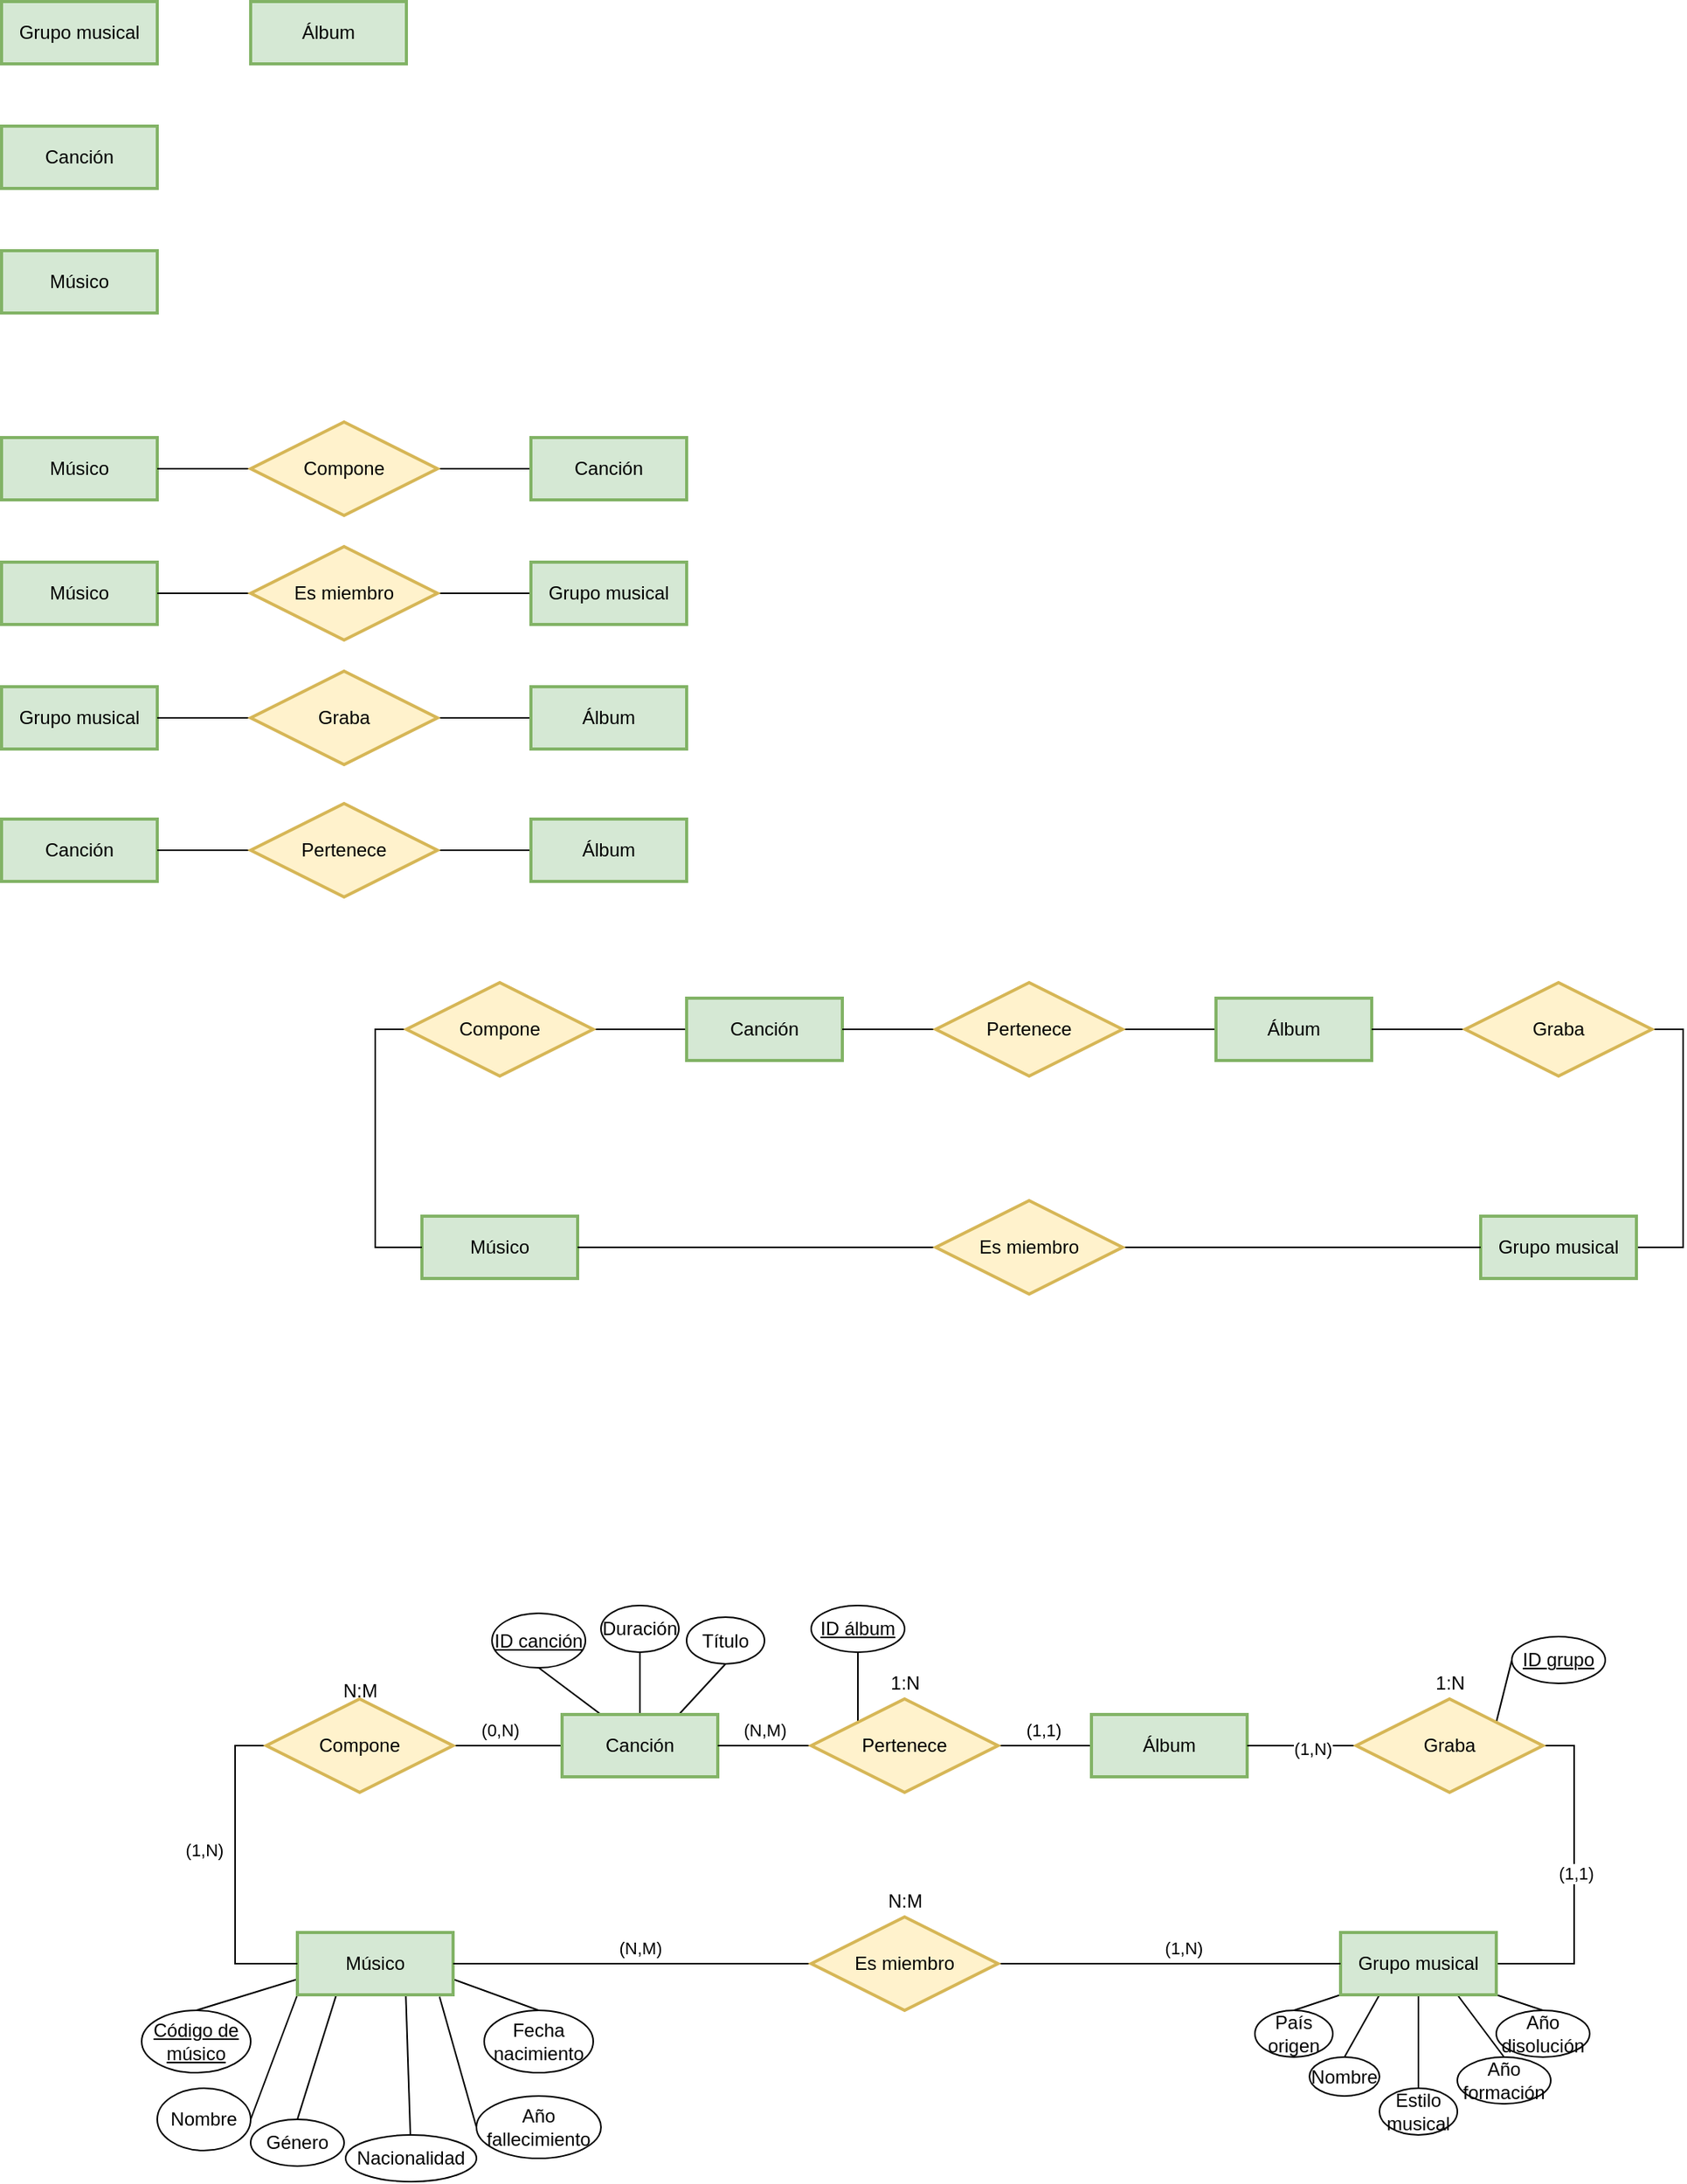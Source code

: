 <mxfile version="20.5.1" type="github">
  <diagram id="CJfv9iZg5P7FjEcWh2f2" name="Página-1">
    <mxGraphModel dx="1185" dy="643" grid="1" gridSize="10" guides="1" tooltips="1" connect="1" arrows="1" fold="1" page="1" pageScale="1" pageWidth="827" pageHeight="1169" math="0" shadow="0">
      <root>
        <mxCell id="0" />
        <mxCell id="1" parent="0" />
        <mxCell id="u3OVXh_-RhlKzZClgj6L-1" value="&lt;div&gt;Grupo musical&lt;/div&gt;" style="whiteSpace=wrap;html=1;align=center;strokeWidth=2;fillColor=#d5e8d4;strokeColor=#82b366;" parent="1" vertex="1">
          <mxGeometry x="40" y="40" width="100" height="40" as="geometry" />
        </mxCell>
        <mxCell id="u3OVXh_-RhlKzZClgj6L-2" value="Canción" style="whiteSpace=wrap;html=1;align=center;strokeWidth=2;fillColor=#d5e8d4;strokeColor=#82b366;" parent="1" vertex="1">
          <mxGeometry x="40" y="120" width="100" height="40" as="geometry" />
        </mxCell>
        <mxCell id="u3OVXh_-RhlKzZClgj6L-3" value="Músico" style="whiteSpace=wrap;html=1;align=center;strokeWidth=2;fillColor=#d5e8d4;strokeColor=#82b366;" parent="1" vertex="1">
          <mxGeometry x="40" y="200" width="100" height="40" as="geometry" />
        </mxCell>
        <mxCell id="u3OVXh_-RhlKzZClgj6L-4" value="&lt;div&gt;Álbum&lt;/div&gt;" style="whiteSpace=wrap;html=1;align=center;strokeWidth=2;fillColor=#d5e8d4;strokeColor=#82b366;" parent="1" vertex="1">
          <mxGeometry x="200" y="40" width="100" height="40" as="geometry" />
        </mxCell>
        <mxCell id="u3OVXh_-RhlKzZClgj6L-5" value="Músico" style="whiteSpace=wrap;html=1;align=center;strokeWidth=2;fillColor=#d5e8d4;strokeColor=#82b366;" parent="1" vertex="1">
          <mxGeometry x="40" y="320" width="100" height="40" as="geometry" />
        </mxCell>
        <mxCell id="u3OVXh_-RhlKzZClgj6L-8" style="edgeStyle=orthogonalEdgeStyle;rounded=0;orthogonalLoop=1;jettySize=auto;html=1;exitX=0;exitY=0.5;exitDx=0;exitDy=0;entryX=1;entryY=0.5;entryDx=0;entryDy=0;endArrow=none;endFill=0;" parent="1" source="u3OVXh_-RhlKzZClgj6L-6" target="u3OVXh_-RhlKzZClgj6L-5" edge="1">
          <mxGeometry relative="1" as="geometry" />
        </mxCell>
        <mxCell id="u3OVXh_-RhlKzZClgj6L-9" style="edgeStyle=orthogonalEdgeStyle;rounded=0;orthogonalLoop=1;jettySize=auto;html=1;exitX=1;exitY=0.5;exitDx=0;exitDy=0;entryX=0;entryY=0.5;entryDx=0;entryDy=0;endArrow=none;endFill=0;" parent="1" source="u3OVXh_-RhlKzZClgj6L-6" target="u3OVXh_-RhlKzZClgj6L-7" edge="1">
          <mxGeometry relative="1" as="geometry" />
        </mxCell>
        <mxCell id="u3OVXh_-RhlKzZClgj6L-6" value="Compone" style="shape=rhombus;perimeter=rhombusPerimeter;whiteSpace=wrap;html=1;align=center;strokeWidth=2;fillColor=#fff2cc;strokeColor=#d6b656;" parent="1" vertex="1">
          <mxGeometry x="200" y="310" width="120" height="60" as="geometry" />
        </mxCell>
        <mxCell id="u3OVXh_-RhlKzZClgj6L-7" value="Canción" style="whiteSpace=wrap;html=1;align=center;strokeWidth=2;fillColor=#d5e8d4;strokeColor=#82b366;" parent="1" vertex="1">
          <mxGeometry x="380" y="320" width="100" height="40" as="geometry" />
        </mxCell>
        <mxCell id="u3OVXh_-RhlKzZClgj6L-14" value="Músico" style="whiteSpace=wrap;html=1;align=center;strokeWidth=2;fillColor=#d5e8d4;strokeColor=#82b366;" parent="1" vertex="1">
          <mxGeometry x="40" y="400" width="100" height="40" as="geometry" />
        </mxCell>
        <mxCell id="u3OVXh_-RhlKzZClgj6L-15" style="edgeStyle=orthogonalEdgeStyle;rounded=0;orthogonalLoop=1;jettySize=auto;html=1;exitX=0;exitY=0.5;exitDx=0;exitDy=0;entryX=1;entryY=0.5;entryDx=0;entryDy=0;endArrow=none;endFill=0;" parent="1" source="u3OVXh_-RhlKzZClgj6L-17" target="u3OVXh_-RhlKzZClgj6L-14" edge="1">
          <mxGeometry relative="1" as="geometry" />
        </mxCell>
        <mxCell id="u3OVXh_-RhlKzZClgj6L-16" style="edgeStyle=orthogonalEdgeStyle;rounded=0;orthogonalLoop=1;jettySize=auto;html=1;exitX=1;exitY=0.5;exitDx=0;exitDy=0;entryX=0;entryY=0.5;entryDx=0;entryDy=0;endArrow=none;endFill=0;" parent="1" source="u3OVXh_-RhlKzZClgj6L-17" target="u3OVXh_-RhlKzZClgj6L-18" edge="1">
          <mxGeometry relative="1" as="geometry" />
        </mxCell>
        <mxCell id="u3OVXh_-RhlKzZClgj6L-17" value="Es miembro" style="shape=rhombus;perimeter=rhombusPerimeter;whiteSpace=wrap;html=1;align=center;strokeWidth=2;fillColor=#fff2cc;strokeColor=#d6b656;" parent="1" vertex="1">
          <mxGeometry x="200" y="390" width="120" height="60" as="geometry" />
        </mxCell>
        <mxCell id="u3OVXh_-RhlKzZClgj6L-18" value="Grupo musical" style="whiteSpace=wrap;html=1;align=center;strokeWidth=2;fillColor=#d5e8d4;strokeColor=#82b366;" parent="1" vertex="1">
          <mxGeometry x="380" y="400" width="100" height="40" as="geometry" />
        </mxCell>
        <mxCell id="u3OVXh_-RhlKzZClgj6L-19" value="Grupo musical" style="whiteSpace=wrap;html=1;align=center;strokeWidth=2;fillColor=#d5e8d4;strokeColor=#82b366;" parent="1" vertex="1">
          <mxGeometry x="40" y="480" width="100" height="40" as="geometry" />
        </mxCell>
        <mxCell id="u3OVXh_-RhlKzZClgj6L-20" style="edgeStyle=orthogonalEdgeStyle;rounded=0;orthogonalLoop=1;jettySize=auto;html=1;exitX=0;exitY=0.5;exitDx=0;exitDy=0;entryX=1;entryY=0.5;entryDx=0;entryDy=0;endArrow=none;endFill=0;" parent="1" source="u3OVXh_-RhlKzZClgj6L-22" target="u3OVXh_-RhlKzZClgj6L-19" edge="1">
          <mxGeometry relative="1" as="geometry" />
        </mxCell>
        <mxCell id="u3OVXh_-RhlKzZClgj6L-21" style="edgeStyle=orthogonalEdgeStyle;rounded=0;orthogonalLoop=1;jettySize=auto;html=1;exitX=1;exitY=0.5;exitDx=0;exitDy=0;entryX=0;entryY=0.5;entryDx=0;entryDy=0;endArrow=none;endFill=0;" parent="1" source="u3OVXh_-RhlKzZClgj6L-22" target="u3OVXh_-RhlKzZClgj6L-23" edge="1">
          <mxGeometry relative="1" as="geometry" />
        </mxCell>
        <mxCell id="u3OVXh_-RhlKzZClgj6L-22" value="Graba" style="shape=rhombus;perimeter=rhombusPerimeter;whiteSpace=wrap;html=1;align=center;strokeWidth=2;fillColor=#fff2cc;strokeColor=#d6b656;" parent="1" vertex="1">
          <mxGeometry x="200" y="470" width="120" height="60" as="geometry" />
        </mxCell>
        <mxCell id="u3OVXh_-RhlKzZClgj6L-23" value="Álbum" style="whiteSpace=wrap;html=1;align=center;strokeWidth=2;fillColor=#d5e8d4;strokeColor=#82b366;" parent="1" vertex="1">
          <mxGeometry x="380" y="480" width="100" height="40" as="geometry" />
        </mxCell>
        <mxCell id="u3OVXh_-RhlKzZClgj6L-26" value="Canción" style="whiteSpace=wrap;html=1;align=center;strokeWidth=2;fillColor=#d5e8d4;strokeColor=#82b366;" parent="1" vertex="1">
          <mxGeometry x="40" y="565" width="100" height="40" as="geometry" />
        </mxCell>
        <mxCell id="u3OVXh_-RhlKzZClgj6L-27" style="edgeStyle=orthogonalEdgeStyle;rounded=0;orthogonalLoop=1;jettySize=auto;html=1;exitX=0;exitY=0.5;exitDx=0;exitDy=0;entryX=1;entryY=0.5;entryDx=0;entryDy=0;endArrow=none;endFill=0;" parent="1" source="u3OVXh_-RhlKzZClgj6L-29" target="u3OVXh_-RhlKzZClgj6L-26" edge="1">
          <mxGeometry relative="1" as="geometry" />
        </mxCell>
        <mxCell id="u3OVXh_-RhlKzZClgj6L-28" style="edgeStyle=orthogonalEdgeStyle;rounded=0;orthogonalLoop=1;jettySize=auto;html=1;exitX=1;exitY=0.5;exitDx=0;exitDy=0;entryX=0;entryY=0.5;entryDx=0;entryDy=0;endArrow=none;endFill=0;" parent="1" source="u3OVXh_-RhlKzZClgj6L-29" target="u3OVXh_-RhlKzZClgj6L-30" edge="1">
          <mxGeometry relative="1" as="geometry" />
        </mxCell>
        <mxCell id="u3OVXh_-RhlKzZClgj6L-29" value="Pertenece" style="shape=rhombus;perimeter=rhombusPerimeter;whiteSpace=wrap;html=1;align=center;strokeWidth=2;fillColor=#fff2cc;strokeColor=#d6b656;" parent="1" vertex="1">
          <mxGeometry x="200" y="555" width="120" height="60" as="geometry" />
        </mxCell>
        <mxCell id="u3OVXh_-RhlKzZClgj6L-30" value="Álbum" style="whiteSpace=wrap;html=1;align=center;strokeWidth=2;fillColor=#d5e8d4;strokeColor=#82b366;" parent="1" vertex="1">
          <mxGeometry x="380" y="565" width="100" height="40" as="geometry" />
        </mxCell>
        <mxCell id="u3OVXh_-RhlKzZClgj6L-31" value="Músico" style="whiteSpace=wrap;html=1;align=center;strokeWidth=2;fillColor=#d5e8d4;strokeColor=#82b366;" parent="1" vertex="1">
          <mxGeometry x="310" y="820" width="100" height="40" as="geometry" />
        </mxCell>
        <mxCell id="u3OVXh_-RhlKzZClgj6L-33" style="edgeStyle=orthogonalEdgeStyle;rounded=0;orthogonalLoop=1;jettySize=auto;html=1;exitX=1;exitY=0.5;exitDx=0;exitDy=0;entryX=0;entryY=0.5;entryDx=0;entryDy=0;endArrow=none;endFill=0;" parent="1" source="u3OVXh_-RhlKzZClgj6L-34" target="u3OVXh_-RhlKzZClgj6L-35" edge="1">
          <mxGeometry relative="1" as="geometry" />
        </mxCell>
        <mxCell id="u3OVXh_-RhlKzZClgj6L-48" style="edgeStyle=orthogonalEdgeStyle;rounded=0;orthogonalLoop=1;jettySize=auto;html=1;exitX=0;exitY=0.5;exitDx=0;exitDy=0;entryX=0;entryY=0.5;entryDx=0;entryDy=0;endArrow=none;endFill=0;" parent="1" source="u3OVXh_-RhlKzZClgj6L-34" target="u3OVXh_-RhlKzZClgj6L-31" edge="1">
          <mxGeometry relative="1" as="geometry" />
        </mxCell>
        <mxCell id="u3OVXh_-RhlKzZClgj6L-34" value="Compone" style="shape=rhombus;perimeter=rhombusPerimeter;whiteSpace=wrap;html=1;align=center;strokeWidth=2;fillColor=#fff2cc;strokeColor=#d6b656;" parent="1" vertex="1">
          <mxGeometry x="300" y="670" width="120" height="60" as="geometry" />
        </mxCell>
        <mxCell id="u3OVXh_-RhlKzZClgj6L-35" value="Canción" style="whiteSpace=wrap;html=1;align=center;strokeWidth=2;fillColor=#d5e8d4;strokeColor=#82b366;" parent="1" vertex="1">
          <mxGeometry x="480" y="680" width="100" height="40" as="geometry" />
        </mxCell>
        <mxCell id="u3OVXh_-RhlKzZClgj6L-37" style="edgeStyle=orthogonalEdgeStyle;rounded=0;orthogonalLoop=1;jettySize=auto;html=1;exitX=1;exitY=0.5;exitDx=0;exitDy=0;entryX=0;entryY=0.5;entryDx=0;entryDy=0;endArrow=none;endFill=0;" parent="1" source="u3OVXh_-RhlKzZClgj6L-38" target="u3OVXh_-RhlKzZClgj6L-39" edge="1">
          <mxGeometry relative="1" as="geometry" />
        </mxCell>
        <mxCell id="u3OVXh_-RhlKzZClgj6L-40" style="edgeStyle=orthogonalEdgeStyle;rounded=0;orthogonalLoop=1;jettySize=auto;html=1;exitX=0;exitY=0.5;exitDx=0;exitDy=0;entryX=1;entryY=0.5;entryDx=0;entryDy=0;endArrow=none;endFill=0;" parent="1" source="u3OVXh_-RhlKzZClgj6L-38" target="u3OVXh_-RhlKzZClgj6L-35" edge="1">
          <mxGeometry relative="1" as="geometry" />
        </mxCell>
        <mxCell id="u3OVXh_-RhlKzZClgj6L-38" value="Pertenece" style="shape=rhombus;perimeter=rhombusPerimeter;whiteSpace=wrap;html=1;align=center;strokeWidth=2;fillColor=#fff2cc;strokeColor=#d6b656;" parent="1" vertex="1">
          <mxGeometry x="640" y="670" width="120" height="60" as="geometry" />
        </mxCell>
        <mxCell id="u3OVXh_-RhlKzZClgj6L-39" value="Álbum" style="whiteSpace=wrap;html=1;align=center;strokeWidth=2;fillColor=#d5e8d4;strokeColor=#82b366;" parent="1" vertex="1">
          <mxGeometry x="820" y="680" width="100" height="40" as="geometry" />
        </mxCell>
        <mxCell id="u3OVXh_-RhlKzZClgj6L-44" style="edgeStyle=orthogonalEdgeStyle;rounded=0;orthogonalLoop=1;jettySize=auto;html=1;exitX=0;exitY=0.5;exitDx=0;exitDy=0;entryX=1;entryY=0.5;entryDx=0;entryDy=0;endArrow=none;endFill=0;" parent="1" source="u3OVXh_-RhlKzZClgj6L-41" target="u3OVXh_-RhlKzZClgj6L-39" edge="1">
          <mxGeometry relative="1" as="geometry" />
        </mxCell>
        <mxCell id="u3OVXh_-RhlKzZClgj6L-49" style="edgeStyle=orthogonalEdgeStyle;rounded=0;orthogonalLoop=1;jettySize=auto;html=1;exitX=1;exitY=0.5;exitDx=0;exitDy=0;entryX=1;entryY=0.5;entryDx=0;entryDy=0;endArrow=none;endFill=0;" parent="1" source="u3OVXh_-RhlKzZClgj6L-41" target="u3OVXh_-RhlKzZClgj6L-42" edge="1">
          <mxGeometry relative="1" as="geometry" />
        </mxCell>
        <mxCell id="u3OVXh_-RhlKzZClgj6L-41" value="Graba" style="shape=rhombus;perimeter=rhombusPerimeter;whiteSpace=wrap;html=1;align=center;strokeWidth=2;fillColor=#fff2cc;strokeColor=#d6b656;" parent="1" vertex="1">
          <mxGeometry x="980" y="670" width="120" height="60" as="geometry" />
        </mxCell>
        <mxCell id="u3OVXh_-RhlKzZClgj6L-42" value="Grupo musical" style="whiteSpace=wrap;html=1;align=center;strokeWidth=2;fillColor=#d5e8d4;strokeColor=#82b366;" parent="1" vertex="1">
          <mxGeometry x="990" y="820" width="100" height="40" as="geometry" />
        </mxCell>
        <mxCell id="u3OVXh_-RhlKzZClgj6L-50" style="edgeStyle=orthogonalEdgeStyle;rounded=0;orthogonalLoop=1;jettySize=auto;html=1;exitX=1;exitY=0.5;exitDx=0;exitDy=0;entryX=0;entryY=0.5;entryDx=0;entryDy=0;endArrow=none;endFill=0;" parent="1" source="u3OVXh_-RhlKzZClgj6L-45" target="u3OVXh_-RhlKzZClgj6L-42" edge="1">
          <mxGeometry relative="1" as="geometry" />
        </mxCell>
        <mxCell id="u3OVXh_-RhlKzZClgj6L-51" style="edgeStyle=orthogonalEdgeStyle;rounded=0;orthogonalLoop=1;jettySize=auto;html=1;exitX=0;exitY=0.5;exitDx=0;exitDy=0;entryX=1;entryY=0.5;entryDx=0;entryDy=0;endArrow=none;endFill=0;" parent="1" source="u3OVXh_-RhlKzZClgj6L-45" target="u3OVXh_-RhlKzZClgj6L-31" edge="1">
          <mxGeometry relative="1" as="geometry" />
        </mxCell>
        <mxCell id="u3OVXh_-RhlKzZClgj6L-45" value="Es miembro" style="shape=rhombus;perimeter=rhombusPerimeter;whiteSpace=wrap;html=1;align=center;strokeWidth=2;fillColor=#fff2cc;strokeColor=#d6b656;" parent="1" vertex="1">
          <mxGeometry x="640" y="810" width="120" height="60" as="geometry" />
        </mxCell>
        <mxCell id="ywGeLPf2NP--qqiTYeys-19" style="rounded=0;orthogonalLoop=1;jettySize=auto;html=1;exitX=0;exitY=0.75;exitDx=0;exitDy=0;entryX=0.5;entryY=0;entryDx=0;entryDy=0;endArrow=none;endFill=0;" edge="1" parent="1" source="u3OVXh_-RhlKzZClgj6L-52" target="ywGeLPf2NP--qqiTYeys-12">
          <mxGeometry relative="1" as="geometry" />
        </mxCell>
        <mxCell id="ywGeLPf2NP--qqiTYeys-20" style="rounded=0;orthogonalLoop=1;jettySize=auto;html=1;exitX=0;exitY=1;exitDx=0;exitDy=0;entryX=1;entryY=0.5;entryDx=0;entryDy=0;endArrow=none;endFill=0;" edge="1" parent="1" source="u3OVXh_-RhlKzZClgj6L-52" target="ywGeLPf2NP--qqiTYeys-11">
          <mxGeometry relative="1" as="geometry" />
        </mxCell>
        <mxCell id="ywGeLPf2NP--qqiTYeys-21" style="rounded=0;orthogonalLoop=1;jettySize=auto;html=1;exitX=0.25;exitY=1;exitDx=0;exitDy=0;entryX=0.5;entryY=0;entryDx=0;entryDy=0;endArrow=none;endFill=0;" edge="1" parent="1" source="u3OVXh_-RhlKzZClgj6L-52" target="ywGeLPf2NP--qqiTYeys-16">
          <mxGeometry relative="1" as="geometry" />
        </mxCell>
        <mxCell id="ywGeLPf2NP--qqiTYeys-22" style="edgeStyle=none;rounded=0;orthogonalLoop=1;jettySize=auto;html=1;exitX=0.696;exitY=0.975;exitDx=0;exitDy=0;endArrow=none;endFill=0;exitPerimeter=0;" edge="1" parent="1" source="u3OVXh_-RhlKzZClgj6L-52" target="ywGeLPf2NP--qqiTYeys-17">
          <mxGeometry relative="1" as="geometry" />
        </mxCell>
        <mxCell id="ywGeLPf2NP--qqiTYeys-23" style="edgeStyle=none;rounded=0;orthogonalLoop=1;jettySize=auto;html=1;exitX=0.913;exitY=1.032;exitDx=0;exitDy=0;entryX=0;entryY=0.5;entryDx=0;entryDy=0;endArrow=none;endFill=0;exitPerimeter=0;" edge="1" parent="1" source="u3OVXh_-RhlKzZClgj6L-52" target="ywGeLPf2NP--qqiTYeys-14">
          <mxGeometry relative="1" as="geometry" />
        </mxCell>
        <mxCell id="ywGeLPf2NP--qqiTYeys-24" style="edgeStyle=none;rounded=0;orthogonalLoop=1;jettySize=auto;html=1;exitX=1;exitY=0.75;exitDx=0;exitDy=0;entryX=0.5;entryY=0;entryDx=0;entryDy=0;endArrow=none;endFill=0;" edge="1" parent="1" source="u3OVXh_-RhlKzZClgj6L-52" target="ywGeLPf2NP--qqiTYeys-13">
          <mxGeometry relative="1" as="geometry" />
        </mxCell>
        <mxCell id="u3OVXh_-RhlKzZClgj6L-52" value="Músico" style="whiteSpace=wrap;html=1;align=center;strokeWidth=2;fillColor=#d5e8d4;strokeColor=#82b366;" parent="1" vertex="1">
          <mxGeometry x="230" y="1280" width="100" height="40" as="geometry" />
        </mxCell>
        <mxCell id="u3OVXh_-RhlKzZClgj6L-53" style="edgeStyle=orthogonalEdgeStyle;rounded=0;orthogonalLoop=1;jettySize=auto;html=1;exitX=1;exitY=0.5;exitDx=0;exitDy=0;entryX=0;entryY=0.5;entryDx=0;entryDy=0;endArrow=none;endFill=0;" parent="1" source="u3OVXh_-RhlKzZClgj6L-55" target="u3OVXh_-RhlKzZClgj6L-56" edge="1">
          <mxGeometry relative="1" as="geometry">
            <Array as="points">
              <mxPoint x="370" y="1160" />
              <mxPoint x="370" y="1160" />
            </Array>
          </mxGeometry>
        </mxCell>
        <mxCell id="ywGeLPf2NP--qqiTYeys-3" value="(0,N)" style="edgeLabel;html=1;align=center;verticalAlign=middle;resizable=0;points=[];" vertex="1" connectable="0" parent="u3OVXh_-RhlKzZClgj6L-53">
          <mxGeometry x="0.203" relative="1" as="geometry">
            <mxPoint x="-12" y="-10" as="offset" />
          </mxGeometry>
        </mxCell>
        <mxCell id="u3OVXh_-RhlKzZClgj6L-54" style="edgeStyle=orthogonalEdgeStyle;rounded=0;orthogonalLoop=1;jettySize=auto;html=1;exitX=0;exitY=0.5;exitDx=0;exitDy=0;entryX=0;entryY=0.5;entryDx=0;entryDy=0;endArrow=none;endFill=0;" parent="1" source="u3OVXh_-RhlKzZClgj6L-55" target="u3OVXh_-RhlKzZClgj6L-52" edge="1">
          <mxGeometry relative="1" as="geometry" />
        </mxCell>
        <mxCell id="ywGeLPf2NP--qqiTYeys-2" value="(1,N)" style="edgeLabel;html=1;align=center;verticalAlign=middle;resizable=0;points=[];" vertex="1" connectable="0" parent="u3OVXh_-RhlKzZClgj6L-54">
          <mxGeometry x="-0.132" y="-2" relative="1" as="geometry">
            <mxPoint x="-18" as="offset" />
          </mxGeometry>
        </mxCell>
        <mxCell id="u3OVXh_-RhlKzZClgj6L-55" value="Compone" style="shape=rhombus;perimeter=rhombusPerimeter;whiteSpace=wrap;html=1;align=center;strokeWidth=2;fillColor=#fff2cc;strokeColor=#d6b656;" parent="1" vertex="1">
          <mxGeometry x="210" y="1130" width="120" height="60" as="geometry" />
        </mxCell>
        <mxCell id="ywGeLPf2NP--qqiTYeys-51" style="rounded=0;orthogonalLoop=1;jettySize=auto;html=1;exitX=0.25;exitY=0;exitDx=0;exitDy=0;entryX=0.5;entryY=1;entryDx=0;entryDy=0;endArrow=none;endFill=0;" edge="1" parent="1" source="u3OVXh_-RhlKzZClgj6L-56" target="ywGeLPf2NP--qqiTYeys-48">
          <mxGeometry relative="1" as="geometry" />
        </mxCell>
        <mxCell id="ywGeLPf2NP--qqiTYeys-52" style="edgeStyle=none;rounded=0;orthogonalLoop=1;jettySize=auto;html=1;exitX=0.5;exitY=0;exitDx=0;exitDy=0;entryX=0.5;entryY=1;entryDx=0;entryDy=0;endArrow=none;endFill=0;" edge="1" parent="1" source="u3OVXh_-RhlKzZClgj6L-56" target="ywGeLPf2NP--qqiTYeys-50">
          <mxGeometry relative="1" as="geometry" />
        </mxCell>
        <mxCell id="ywGeLPf2NP--qqiTYeys-53" style="edgeStyle=none;rounded=0;orthogonalLoop=1;jettySize=auto;html=1;exitX=0.75;exitY=0;exitDx=0;exitDy=0;entryX=0.5;entryY=1;entryDx=0;entryDy=0;endArrow=none;endFill=0;" edge="1" parent="1" source="u3OVXh_-RhlKzZClgj6L-56" target="ywGeLPf2NP--qqiTYeys-49">
          <mxGeometry relative="1" as="geometry" />
        </mxCell>
        <mxCell id="u3OVXh_-RhlKzZClgj6L-56" value="Canción" style="whiteSpace=wrap;html=1;align=center;strokeWidth=2;fillColor=#d5e8d4;strokeColor=#82b366;" parent="1" vertex="1">
          <mxGeometry x="400" y="1140" width="100" height="40" as="geometry" />
        </mxCell>
        <mxCell id="u3OVXh_-RhlKzZClgj6L-57" style="edgeStyle=orthogonalEdgeStyle;rounded=0;orthogonalLoop=1;jettySize=auto;html=1;exitX=1;exitY=0.5;exitDx=0;exitDy=0;entryX=0;entryY=0.5;entryDx=0;entryDy=0;endArrow=none;endFill=0;" parent="1" source="u3OVXh_-RhlKzZClgj6L-59" target="u3OVXh_-RhlKzZClgj6L-60" edge="1">
          <mxGeometry relative="1" as="geometry" />
        </mxCell>
        <mxCell id="ywGeLPf2NP--qqiTYeys-5" value="(1,1)" style="edgeLabel;html=1;align=center;verticalAlign=middle;resizable=0;points=[];" vertex="1" connectable="0" parent="u3OVXh_-RhlKzZClgj6L-57">
          <mxGeometry x="0.208" y="-2" relative="1" as="geometry">
            <mxPoint x="-7" y="-12" as="offset" />
          </mxGeometry>
        </mxCell>
        <mxCell id="u3OVXh_-RhlKzZClgj6L-58" style="edgeStyle=orthogonalEdgeStyle;rounded=0;orthogonalLoop=1;jettySize=auto;html=1;exitX=0;exitY=0.5;exitDx=0;exitDy=0;entryX=1;entryY=0.5;entryDx=0;entryDy=0;endArrow=none;endFill=0;" parent="1" source="u3OVXh_-RhlKzZClgj6L-59" target="u3OVXh_-RhlKzZClgj6L-56" edge="1">
          <mxGeometry relative="1" as="geometry">
            <Array as="points">
              <mxPoint x="540" y="1160" />
              <mxPoint x="540" y="1160" />
            </Array>
          </mxGeometry>
        </mxCell>
        <mxCell id="ywGeLPf2NP--qqiTYeys-6" value="(N,M)" style="edgeLabel;html=1;align=center;verticalAlign=middle;resizable=0;points=[];" vertex="1" connectable="0" parent="u3OVXh_-RhlKzZClgj6L-58">
          <mxGeometry x="-0.231" y="1" relative="1" as="geometry">
            <mxPoint x="-7" y="-11" as="offset" />
          </mxGeometry>
        </mxCell>
        <mxCell id="ywGeLPf2NP--qqiTYeys-40" style="edgeStyle=none;rounded=0;orthogonalLoop=1;jettySize=auto;html=1;exitX=0;exitY=0;exitDx=0;exitDy=0;entryX=0.5;entryY=1;entryDx=0;entryDy=0;endArrow=none;endFill=0;" edge="1" parent="1" source="u3OVXh_-RhlKzZClgj6L-59" target="ywGeLPf2NP--qqiTYeys-39">
          <mxGeometry relative="1" as="geometry" />
        </mxCell>
        <mxCell id="u3OVXh_-RhlKzZClgj6L-59" value="Pertenece" style="shape=rhombus;perimeter=rhombusPerimeter;whiteSpace=wrap;html=1;align=center;strokeWidth=2;fillColor=#fff2cc;strokeColor=#d6b656;" parent="1" vertex="1">
          <mxGeometry x="560" y="1130" width="120" height="60" as="geometry" />
        </mxCell>
        <mxCell id="u3OVXh_-RhlKzZClgj6L-60" value="Álbum" style="whiteSpace=wrap;html=1;align=center;strokeWidth=2;fillColor=#d5e8d4;strokeColor=#82b366;" parent="1" vertex="1">
          <mxGeometry x="740" y="1140" width="100" height="40" as="geometry" />
        </mxCell>
        <mxCell id="u3OVXh_-RhlKzZClgj6L-61" style="edgeStyle=orthogonalEdgeStyle;rounded=0;orthogonalLoop=1;jettySize=auto;html=1;exitX=0;exitY=0.5;exitDx=0;exitDy=0;entryX=1;entryY=0.5;entryDx=0;entryDy=0;endArrow=none;endFill=0;" parent="1" source="u3OVXh_-RhlKzZClgj6L-63" target="u3OVXh_-RhlKzZClgj6L-60" edge="1">
          <mxGeometry relative="1" as="geometry" />
        </mxCell>
        <mxCell id="ywGeLPf2NP--qqiTYeys-8" value="(1,N)" style="edgeLabel;html=1;align=center;verticalAlign=middle;resizable=0;points=[];" vertex="1" connectable="0" parent="u3OVXh_-RhlKzZClgj6L-61">
          <mxGeometry x="-0.193" y="2" relative="1" as="geometry">
            <mxPoint as="offset" />
          </mxGeometry>
        </mxCell>
        <mxCell id="u3OVXh_-RhlKzZClgj6L-62" style="edgeStyle=orthogonalEdgeStyle;rounded=0;orthogonalLoop=1;jettySize=auto;html=1;exitX=1;exitY=0.5;exitDx=0;exitDy=0;entryX=1;entryY=0.5;entryDx=0;entryDy=0;endArrow=none;endFill=0;" parent="1" source="u3OVXh_-RhlKzZClgj6L-63" target="u3OVXh_-RhlKzZClgj6L-64" edge="1">
          <mxGeometry relative="1" as="geometry" />
        </mxCell>
        <mxCell id="ywGeLPf2NP--qqiTYeys-9" value="(1,1)" style="edgeLabel;html=1;align=center;verticalAlign=middle;resizable=0;points=[];" vertex="1" connectable="0" parent="u3OVXh_-RhlKzZClgj6L-62">
          <mxGeometry x="-0.03" y="1" relative="1" as="geometry">
            <mxPoint as="offset" />
          </mxGeometry>
        </mxCell>
        <mxCell id="ywGeLPf2NP--qqiTYeys-38" style="edgeStyle=none;rounded=0;orthogonalLoop=1;jettySize=auto;html=1;exitX=1;exitY=0;exitDx=0;exitDy=0;entryX=0;entryY=0.5;entryDx=0;entryDy=0;endArrow=none;endFill=0;" edge="1" parent="1" source="u3OVXh_-RhlKzZClgj6L-63" target="ywGeLPf2NP--qqiTYeys-37">
          <mxGeometry relative="1" as="geometry" />
        </mxCell>
        <mxCell id="u3OVXh_-RhlKzZClgj6L-63" value="Graba" style="shape=rhombus;perimeter=rhombusPerimeter;whiteSpace=wrap;html=1;align=center;strokeWidth=2;fillColor=#fff2cc;strokeColor=#d6b656;" parent="1" vertex="1">
          <mxGeometry x="910" y="1130" width="120" height="60" as="geometry" />
        </mxCell>
        <mxCell id="ywGeLPf2NP--qqiTYeys-54" style="edgeStyle=none;rounded=0;orthogonalLoop=1;jettySize=auto;html=1;exitX=0.5;exitY=1;exitDx=0;exitDy=0;entryX=0.5;entryY=0;entryDx=0;entryDy=0;endArrow=none;endFill=0;" edge="1" parent="1" source="u3OVXh_-RhlKzZClgj6L-64" target="ywGeLPf2NP--qqiTYeys-28">
          <mxGeometry relative="1" as="geometry" />
        </mxCell>
        <mxCell id="ywGeLPf2NP--qqiTYeys-55" style="edgeStyle=none;rounded=0;orthogonalLoop=1;jettySize=auto;html=1;exitX=0.75;exitY=1;exitDx=0;exitDy=0;entryX=0.5;entryY=0;entryDx=0;entryDy=0;endArrow=none;endFill=0;" edge="1" parent="1" source="u3OVXh_-RhlKzZClgj6L-64" target="ywGeLPf2NP--qqiTYeys-26">
          <mxGeometry relative="1" as="geometry" />
        </mxCell>
        <mxCell id="ywGeLPf2NP--qqiTYeys-56" style="edgeStyle=none;rounded=0;orthogonalLoop=1;jettySize=auto;html=1;exitX=0.25;exitY=1;exitDx=0;exitDy=0;entryX=0.5;entryY=0;entryDx=0;entryDy=0;endArrow=none;endFill=0;" edge="1" parent="1" source="u3OVXh_-RhlKzZClgj6L-64" target="ywGeLPf2NP--qqiTYeys-25">
          <mxGeometry relative="1" as="geometry" />
        </mxCell>
        <mxCell id="ywGeLPf2NP--qqiTYeys-57" style="edgeStyle=none;rounded=0;orthogonalLoop=1;jettySize=auto;html=1;exitX=0;exitY=1;exitDx=0;exitDy=0;entryX=0.5;entryY=0;entryDx=0;entryDy=0;endArrow=none;endFill=0;" edge="1" parent="1" source="u3OVXh_-RhlKzZClgj6L-64" target="ywGeLPf2NP--qqiTYeys-29">
          <mxGeometry relative="1" as="geometry" />
        </mxCell>
        <mxCell id="ywGeLPf2NP--qqiTYeys-58" style="edgeStyle=none;rounded=0;orthogonalLoop=1;jettySize=auto;html=1;exitX=1;exitY=1;exitDx=0;exitDy=0;entryX=0.5;entryY=0;entryDx=0;entryDy=0;endArrow=none;endFill=0;" edge="1" parent="1" source="u3OVXh_-RhlKzZClgj6L-64" target="ywGeLPf2NP--qqiTYeys-27">
          <mxGeometry relative="1" as="geometry" />
        </mxCell>
        <mxCell id="u3OVXh_-RhlKzZClgj6L-64" value="Grupo musical" style="whiteSpace=wrap;html=1;align=center;strokeWidth=2;fillColor=#d5e8d4;strokeColor=#82b366;" parent="1" vertex="1">
          <mxGeometry x="900" y="1280" width="100" height="40" as="geometry" />
        </mxCell>
        <mxCell id="u3OVXh_-RhlKzZClgj6L-65" style="edgeStyle=orthogonalEdgeStyle;rounded=0;orthogonalLoop=1;jettySize=auto;html=1;exitX=1;exitY=0.5;exitDx=0;exitDy=0;entryX=0;entryY=0.5;entryDx=0;entryDy=0;endArrow=none;endFill=0;" parent="1" source="u3OVXh_-RhlKzZClgj6L-67" target="u3OVXh_-RhlKzZClgj6L-64" edge="1">
          <mxGeometry relative="1" as="geometry">
            <Array as="points">
              <mxPoint x="800" y="1300" />
              <mxPoint x="800" y="1300" />
            </Array>
          </mxGeometry>
        </mxCell>
        <mxCell id="u3OVXh_-RhlKzZClgj6L-69" value="(1,N)" style="edgeLabel;html=1;align=center;verticalAlign=middle;resizable=0;points=[];" parent="u3OVXh_-RhlKzZClgj6L-65" vertex="1" connectable="0">
          <mxGeometry x="0.077" relative="1" as="geometry">
            <mxPoint y="-10" as="offset" />
          </mxGeometry>
        </mxCell>
        <mxCell id="u3OVXh_-RhlKzZClgj6L-66" style="edgeStyle=orthogonalEdgeStyle;rounded=0;orthogonalLoop=1;jettySize=auto;html=1;exitX=0;exitY=0.5;exitDx=0;exitDy=0;entryX=1;entryY=0.5;entryDx=0;entryDy=0;endArrow=none;endFill=0;" parent="1" source="u3OVXh_-RhlKzZClgj6L-67" target="u3OVXh_-RhlKzZClgj6L-52" edge="1">
          <mxGeometry relative="1" as="geometry" />
        </mxCell>
        <mxCell id="u3OVXh_-RhlKzZClgj6L-68" value="(N,M)" style="edgeLabel;html=1;align=center;verticalAlign=middle;resizable=0;points=[];" parent="u3OVXh_-RhlKzZClgj6L-66" vertex="1" connectable="0">
          <mxGeometry x="-0.056" y="2" relative="1" as="geometry">
            <mxPoint x="-2" y="-12" as="offset" />
          </mxGeometry>
        </mxCell>
        <mxCell id="u3OVXh_-RhlKzZClgj6L-67" value="Es miembro" style="shape=rhombus;perimeter=rhombusPerimeter;whiteSpace=wrap;html=1;align=center;strokeWidth=2;fillColor=#fff2cc;strokeColor=#d6b656;" parent="1" vertex="1">
          <mxGeometry x="560" y="1270" width="120" height="60" as="geometry" />
        </mxCell>
        <mxCell id="u3OVXh_-RhlKzZClgj6L-70" value="N:M" style="text;html=1;align=center;verticalAlign=middle;resizable=0;points=[];autosize=1;strokeColor=none;fillColor=none;" parent="1" vertex="1">
          <mxGeometry x="595" y="1245" width="50" height="30" as="geometry" />
        </mxCell>
        <mxCell id="ywGeLPf2NP--qqiTYeys-4" value="N:M" style="text;html=1;align=center;verticalAlign=middle;resizable=0;points=[];autosize=1;strokeColor=none;fillColor=none;" vertex="1" parent="1">
          <mxGeometry x="245" y="1110" width="50" height="30" as="geometry" />
        </mxCell>
        <mxCell id="ywGeLPf2NP--qqiTYeys-7" value="1:N" style="text;html=1;align=center;verticalAlign=middle;resizable=0;points=[];autosize=1;strokeColor=none;fillColor=none;" vertex="1" parent="1">
          <mxGeometry x="600" y="1105" width="40" height="30" as="geometry" />
        </mxCell>
        <mxCell id="ywGeLPf2NP--qqiTYeys-10" value="1:N" style="text;html=1;align=center;verticalAlign=middle;resizable=0;points=[];autosize=1;strokeColor=none;fillColor=none;" vertex="1" parent="1">
          <mxGeometry x="950" y="1105" width="40" height="30" as="geometry" />
        </mxCell>
        <mxCell id="ywGeLPf2NP--qqiTYeys-11" value="Nombre" style="ellipse;whiteSpace=wrap;html=1;align=center;" vertex="1" parent="1">
          <mxGeometry x="140" y="1380" width="60" height="40" as="geometry" />
        </mxCell>
        <mxCell id="ywGeLPf2NP--qqiTYeys-12" value="Código de músico" style="ellipse;whiteSpace=wrap;html=1;align=center;fontStyle=4;" vertex="1" parent="1">
          <mxGeometry x="130" y="1330" width="70" height="40" as="geometry" />
        </mxCell>
        <mxCell id="ywGeLPf2NP--qqiTYeys-13" value="Fecha nacimiento" style="ellipse;whiteSpace=wrap;html=1;align=center;" vertex="1" parent="1">
          <mxGeometry x="350" y="1330" width="70" height="40" as="geometry" />
        </mxCell>
        <mxCell id="ywGeLPf2NP--qqiTYeys-14" value="Año fallecimiento" style="ellipse;whiteSpace=wrap;html=1;align=center;" vertex="1" parent="1">
          <mxGeometry x="345" y="1385" width="80" height="40" as="geometry" />
        </mxCell>
        <mxCell id="ywGeLPf2NP--qqiTYeys-16" value="Género" style="ellipse;whiteSpace=wrap;html=1;align=center;" vertex="1" parent="1">
          <mxGeometry x="200" y="1400" width="60" height="30" as="geometry" />
        </mxCell>
        <mxCell id="ywGeLPf2NP--qqiTYeys-17" value="Nacionalidad" style="ellipse;whiteSpace=wrap;html=1;align=center;" vertex="1" parent="1">
          <mxGeometry x="261" y="1410" width="84" height="30" as="geometry" />
        </mxCell>
        <mxCell id="ywGeLPf2NP--qqiTYeys-25" value="Nombre" style="ellipse;whiteSpace=wrap;html=1;align=center;" vertex="1" parent="1">
          <mxGeometry x="880" y="1360" width="45" height="25" as="geometry" />
        </mxCell>
        <mxCell id="ywGeLPf2NP--qqiTYeys-26" value="Año formación" style="ellipse;whiteSpace=wrap;html=1;align=center;" vertex="1" parent="1">
          <mxGeometry x="975" y="1360" width="60" height="30" as="geometry" />
        </mxCell>
        <mxCell id="ywGeLPf2NP--qqiTYeys-27" value="Año disolución" style="ellipse;whiteSpace=wrap;html=1;align=center;" vertex="1" parent="1">
          <mxGeometry x="1000" y="1330" width="60" height="30" as="geometry" />
        </mxCell>
        <mxCell id="ywGeLPf2NP--qqiTYeys-28" value="Estilo musical" style="ellipse;whiteSpace=wrap;html=1;align=center;" vertex="1" parent="1">
          <mxGeometry x="925" y="1380" width="50" height="30" as="geometry" />
        </mxCell>
        <mxCell id="ywGeLPf2NP--qqiTYeys-29" value="País origen" style="ellipse;whiteSpace=wrap;html=1;align=center;" vertex="1" parent="1">
          <mxGeometry x="845" y="1330" width="50" height="30" as="geometry" />
        </mxCell>
        <mxCell id="ywGeLPf2NP--qqiTYeys-37" value="ID grupo" style="ellipse;whiteSpace=wrap;html=1;align=center;fontStyle=4;" vertex="1" parent="1">
          <mxGeometry x="1010" y="1090" width="60" height="30" as="geometry" />
        </mxCell>
        <mxCell id="ywGeLPf2NP--qqiTYeys-39" value="ID álbum" style="ellipse;whiteSpace=wrap;html=1;align=center;fontStyle=4;" vertex="1" parent="1">
          <mxGeometry x="560" y="1070" width="60" height="30" as="geometry" />
        </mxCell>
        <mxCell id="ywGeLPf2NP--qqiTYeys-48" value="ID canción" style="ellipse;whiteSpace=wrap;html=1;align=center;fontStyle=4;" vertex="1" parent="1">
          <mxGeometry x="355" y="1075" width="60" height="35" as="geometry" />
        </mxCell>
        <mxCell id="ywGeLPf2NP--qqiTYeys-49" value="Título" style="ellipse;whiteSpace=wrap;html=1;align=center;" vertex="1" parent="1">
          <mxGeometry x="480" y="1077.5" width="50" height="30" as="geometry" />
        </mxCell>
        <mxCell id="ywGeLPf2NP--qqiTYeys-50" value="Duración" style="ellipse;whiteSpace=wrap;html=1;align=center;" vertex="1" parent="1">
          <mxGeometry x="425" y="1070" width="50" height="30" as="geometry" />
        </mxCell>
      </root>
    </mxGraphModel>
  </diagram>
</mxfile>
